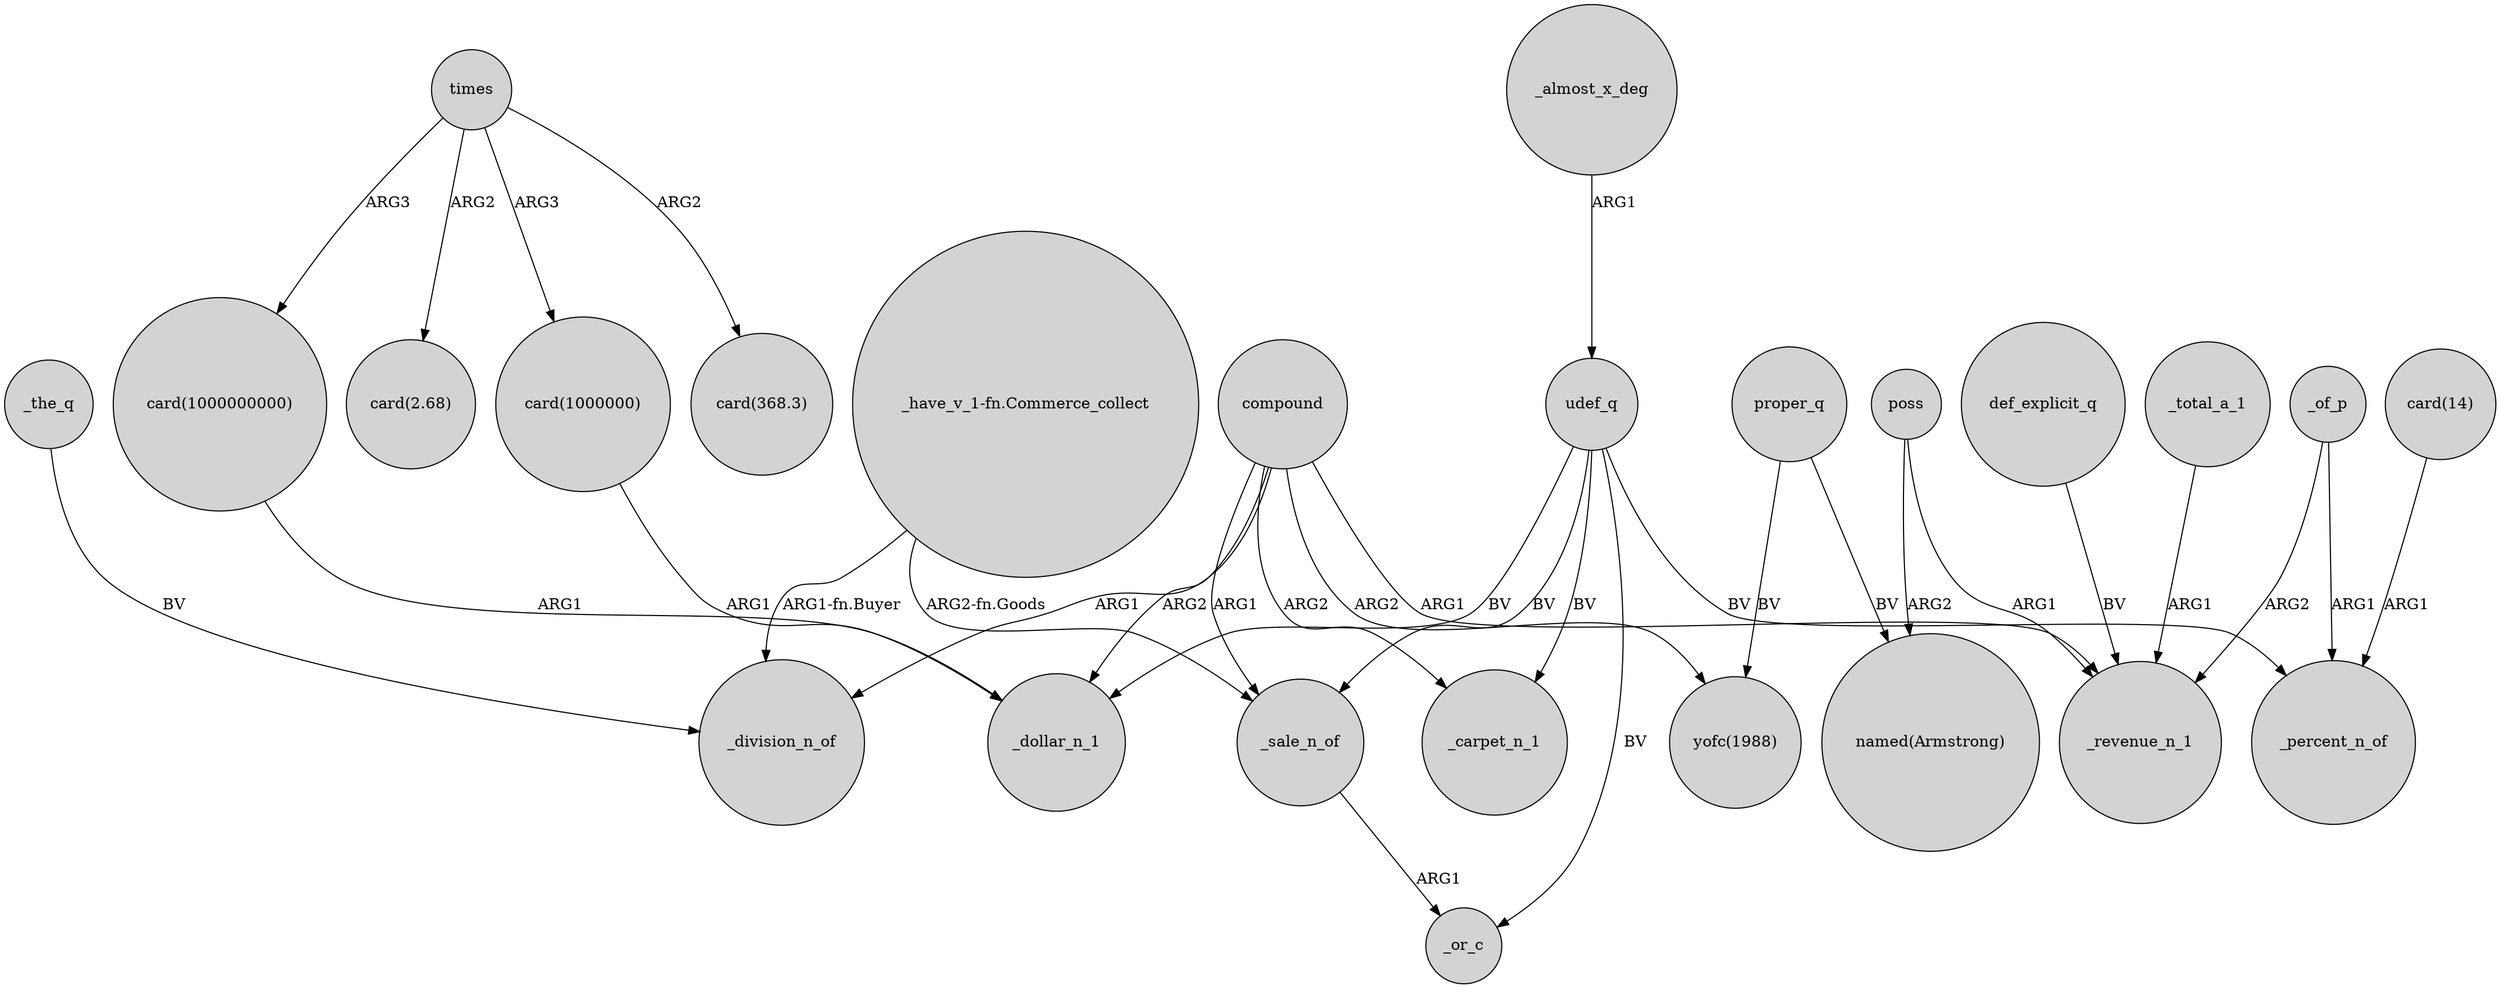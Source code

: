 digraph {
	node [shape=circle style=filled]
	"_have_v_1-fn.Commerce_collect" -> _sale_n_of [label="ARG2-fn.Goods"]
	poss -> "named(Armstrong)" [label=ARG2]
	times -> "card(368.3)" [label=ARG2]
	"card(1000000000)" -> _dollar_n_1 [label=ARG1]
	compound -> _carpet_n_1 [label=ARG2]
	_the_q -> _division_n_of [label=BV]
	poss -> _revenue_n_1 [label=ARG1]
	compound -> "yofc(1988)" [label=ARG2]
	times -> "card(1000000)" [label=ARG3]
	compound -> _sale_n_of [label=ARG1]
	compound -> _dollar_n_1 [label=ARG2]
	udef_q -> _sale_n_of [label=BV]
	times -> "card(1000000000)" [label=ARG3]
	_of_p -> _percent_n_of [label=ARG1]
	def_explicit_q -> _revenue_n_1 [label=BV]
	udef_q -> _or_c [label=BV]
	"card(14)" -> _percent_n_of [label=ARG1]
	udef_q -> _percent_n_of [label=BV]
	udef_q -> _dollar_n_1 [label=BV]
	_of_p -> _revenue_n_1 [label=ARG2]
	"card(1000000)" -> _dollar_n_1 [label=ARG1]
	compound -> _division_n_of [label=ARG1]
	proper_q -> "yofc(1988)" [label=BV]
	_almost_x_deg -> udef_q [label=ARG1]
	times -> "card(2.68)" [label=ARG2]
	compound -> _revenue_n_1 [label=ARG1]
	udef_q -> _carpet_n_1 [label=BV]
	proper_q -> "named(Armstrong)" [label=BV]
	_total_a_1 -> _revenue_n_1 [label=ARG1]
	"_have_v_1-fn.Commerce_collect" -> _division_n_of [label="ARG1-fn.Buyer"]
	_sale_n_of -> _or_c [label=ARG1]
}
